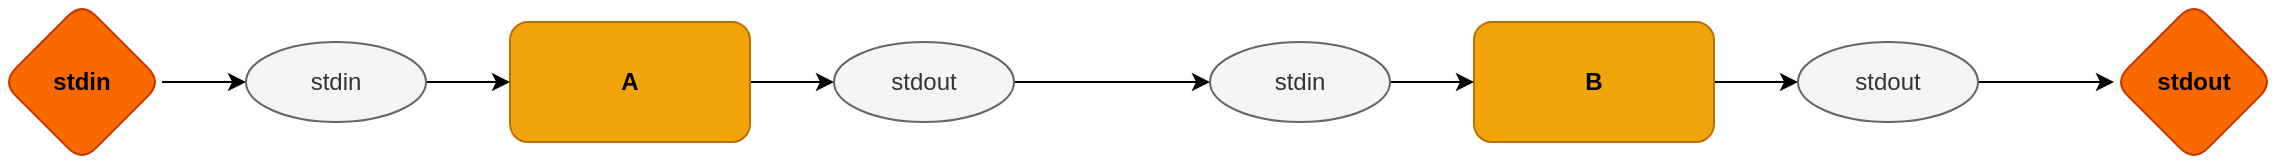 <mxfile compressed="false" version="14.6.13" type="device">
  <diagram id="8PI5glCoYeSU1P0FbpF8" name="main">
    <mxGraphModel dx="1014" dy="753" grid="0" gridSize="10" guides="1" tooltips="1" connect="1" arrows="1" fold="1" page="0" pageScale="1" pageWidth="850" pageHeight="1100" math="0" shadow="0">
      <root>
        <mxCell id="0" />
        <mxCell id="1" parent="0" />
        <mxCell id="wzED7ktJJkokemNBI6Fu-51" style="edgeStyle=orthogonalEdgeStyle;rounded=1;orthogonalLoop=1;jettySize=auto;html=1;exitX=1;exitY=0.5;exitDx=0;exitDy=0;entryX=0;entryY=0.5;entryDx=0;entryDy=0;" parent="1" source="wzED7ktJJkokemNBI6Fu-29" target="wzED7ktJJkokemNBI6Fu-34" edge="1">
          <mxGeometry relative="1" as="geometry" />
        </mxCell>
        <mxCell id="wzED7ktJJkokemNBI6Fu-29" value="stdin" style="rhombus;whiteSpace=wrap;html=1;rounded=1;fillColor=#fa6800;fontColor=#000000;strokeColor=#C73500;fontStyle=1" parent="1" vertex="1">
          <mxGeometry x="190" y="190" width="80" height="80" as="geometry" />
        </mxCell>
        <mxCell id="wzED7ktJJkokemNBI6Fu-30" value="stdout" style="rhombus;whiteSpace=wrap;html=1;rounded=1;fillColor=#fa6800;fontColor=#000000;strokeColor=#C73500;fontStyle=1" parent="1" vertex="1">
          <mxGeometry x="1246" y="190" width="80" height="80" as="geometry" />
        </mxCell>
        <mxCell id="wzED7ktJJkokemNBI6Fu-31" style="edgeStyle=orthogonalEdgeStyle;rounded=1;orthogonalLoop=1;jettySize=auto;html=1;exitX=1;exitY=0.5;exitDx=0;exitDy=0;endArrow=classic;endFill=1;" parent="1" source="wzED7ktJJkokemNBI6Fu-32" target="wzED7ktJJkokemNBI6Fu-35" edge="1">
          <mxGeometry relative="1" as="geometry" />
        </mxCell>
        <mxCell id="wzED7ktJJkokemNBI6Fu-32" value="A" style="rounded=1;whiteSpace=wrap;html=1;fillColor=#f0a30a;strokeColor=#BD7000;fontColor=#000000;fontStyle=1" parent="1" vertex="1">
          <mxGeometry x="444" y="200" width="120" height="60" as="geometry" />
        </mxCell>
        <mxCell id="wzED7ktJJkokemNBI6Fu-33" style="edgeStyle=orthogonalEdgeStyle;rounded=1;orthogonalLoop=1;jettySize=auto;html=1;exitX=1;exitY=0.5;exitDx=0;exitDy=0;entryX=0;entryY=0.5;entryDx=0;entryDy=0;endArrow=classic;endFill=1;" parent="1" source="wzED7ktJJkokemNBI6Fu-34" target="wzED7ktJJkokemNBI6Fu-32" edge="1">
          <mxGeometry relative="1" as="geometry" />
        </mxCell>
        <mxCell id="wzED7ktJJkokemNBI6Fu-34" value="stdin" style="ellipse;whiteSpace=wrap;html=1;rounded=1;fillColor=#f5f5f5;strokeColor=#666666;fontColor=#333333;" parent="1" vertex="1">
          <mxGeometry x="312" y="210" width="90" height="40" as="geometry" />
        </mxCell>
        <mxCell id="wzED7ktJJkokemNBI6Fu-55" style="edgeStyle=orthogonalEdgeStyle;rounded=1;orthogonalLoop=1;jettySize=auto;html=1;exitX=1;exitY=0.5;exitDx=0;exitDy=0;" parent="1" source="wzED7ktJJkokemNBI6Fu-35" target="wzED7ktJJkokemNBI6Fu-39" edge="1">
          <mxGeometry relative="1" as="geometry" />
        </mxCell>
        <mxCell id="wzED7ktJJkokemNBI6Fu-35" value="stdout" style="ellipse;whiteSpace=wrap;html=1;rounded=1;fillColor=#f5f5f5;strokeColor=#666666;fontColor=#333333;" parent="1" vertex="1">
          <mxGeometry x="606" y="210" width="90" height="40" as="geometry" />
        </mxCell>
        <mxCell id="wzED7ktJJkokemNBI6Fu-36" style="edgeStyle=orthogonalEdgeStyle;rounded=1;orthogonalLoop=1;jettySize=auto;html=1;exitX=1;exitY=0.5;exitDx=0;exitDy=0;endArrow=classic;endFill=1;" parent="1" source="wzED7ktJJkokemNBI6Fu-37" target="wzED7ktJJkokemNBI6Fu-40" edge="1">
          <mxGeometry relative="1" as="geometry" />
        </mxCell>
        <mxCell id="wzED7ktJJkokemNBI6Fu-37" value="B" style="rounded=1;whiteSpace=wrap;html=1;fillColor=#f0a30a;strokeColor=#BD7000;fontColor=#000000;fontStyle=1" parent="1" vertex="1">
          <mxGeometry x="926" y="200" width="120" height="60" as="geometry" />
        </mxCell>
        <mxCell id="wzED7ktJJkokemNBI6Fu-38" style="edgeStyle=orthogonalEdgeStyle;rounded=1;orthogonalLoop=1;jettySize=auto;html=1;exitX=1;exitY=0.5;exitDx=0;exitDy=0;entryX=0;entryY=0.5;entryDx=0;entryDy=0;endArrow=classic;endFill=1;" parent="1" source="wzED7ktJJkokemNBI6Fu-39" target="wzED7ktJJkokemNBI6Fu-37" edge="1">
          <mxGeometry relative="1" as="geometry" />
        </mxCell>
        <mxCell id="wzED7ktJJkokemNBI6Fu-39" value="stdin" style="ellipse;whiteSpace=wrap;html=1;rounded=1;fillColor=#f5f5f5;strokeColor=#666666;fontColor=#333333;" parent="1" vertex="1">
          <mxGeometry x="794" y="210" width="90" height="40" as="geometry" />
        </mxCell>
        <mxCell id="wzED7ktJJkokemNBI6Fu-54" style="edgeStyle=orthogonalEdgeStyle;rounded=1;orthogonalLoop=1;jettySize=auto;html=1;exitX=1;exitY=0.5;exitDx=0;exitDy=0;entryX=0;entryY=0.5;entryDx=0;entryDy=0;" parent="1" source="wzED7ktJJkokemNBI6Fu-40" target="wzED7ktJJkokemNBI6Fu-30" edge="1">
          <mxGeometry relative="1" as="geometry" />
        </mxCell>
        <mxCell id="wzED7ktJJkokemNBI6Fu-40" value="stdout" style="ellipse;whiteSpace=wrap;html=1;rounded=1;fillColor=#f5f5f5;strokeColor=#666666;fontColor=#333333;" parent="1" vertex="1">
          <mxGeometry x="1088" y="210" width="90" height="40" as="geometry" />
        </mxCell>
      </root>
    </mxGraphModel>
  </diagram>
</mxfile>
